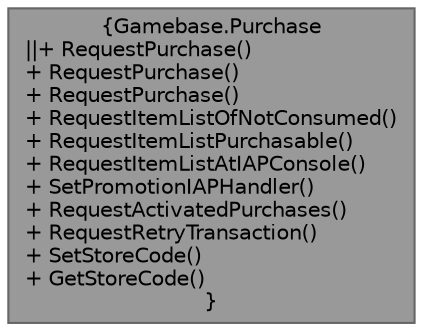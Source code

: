 digraph "Gamebase.Purchase"
{
 // LATEX_PDF_SIZE
  bgcolor="transparent";
  edge [fontname=Helvetica,fontsize=10,labelfontname=Helvetica,labelfontsize=10];
  node [fontname=Helvetica,fontsize=10,shape=box,height=0.2,width=0.4];
  Node1 [label="{Gamebase.Purchase\n||+ RequestPurchase()\l+ RequestPurchase()\l+ RequestPurchase()\l+ RequestItemListOfNotConsumed()\l+ RequestItemListPurchasable()\l+ RequestItemListAtIAPConsole()\l+ SetPromotionIAPHandler()\l+ RequestActivatedPurchases()\l+ RequestRetryTransaction()\l+ SetStoreCode()\l+ GetStoreCode()\l}",height=0.2,width=0.4,color="gray40", fillcolor="grey60", style="filled", fontcolor="black",tooltip="The Purchase class provides several APIs related to purchasing processes."];
}
